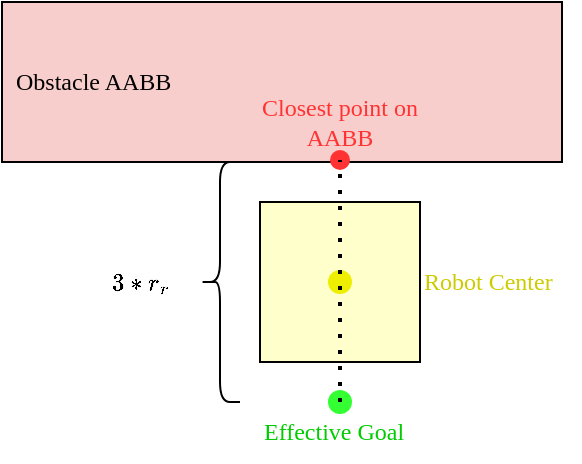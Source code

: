 <mxfile version="19.0.3" type="device"><diagram id="KoHmciPzFBtzk96pcr7A" name="Page-1"><mxGraphModel dx="813" dy="502" grid="1" gridSize="10" guides="1" tooltips="1" connect="1" arrows="1" fold="1" page="1" pageScale="1" pageWidth="850" pageHeight="1100" math="1" shadow="0"><root><mxCell id="0"/><mxCell id="1" parent="0"/><mxCell id="t6tMxYtpQyOR72VxPJDY-1" value="&lt;font data-font-src=&quot;http://mirrors.ctan.org/fonts/cm-unicode/fonts/otf/cmunbxo.otf&quot; face=&quot;Comptuer Modern&quot;&gt;Obstacle AABB&lt;/font&gt;" style="rounded=0;whiteSpace=wrap;html=1;fillColor=#f8cecc;strokeColor=#000000;align=left;spacingLeft=5;" vertex="1" parent="1"><mxGeometry x="280" y="160" width="280" height="80" as="geometry"/></mxCell><mxCell id="t6tMxYtpQyOR72VxPJDY-17" value="" style="group" vertex="1" connectable="0" parent="1"><mxGeometry x="429" y="340" width="110" height="40" as="geometry"/></mxCell><mxCell id="t6tMxYtpQyOR72VxPJDY-10" value="" style="shape=waypoint;sketch=0;fillStyle=solid;size=6;pointerEvents=1;points=[];fillColor=#CCCC00;resizable=0;rotatable=0;perimeter=centerPerimeter;snapToPoint=1;fontFamily=Comptuer Modern;fontSource=http%3A%2F%2Fmirrors.ctan.org%2Ffonts%2Fcm-unicode%2Ffonts%2Fotf%2Fcmunbxo.otf;strokeColor=#33FF33;strokeWidth=4;" vertex="1" parent="t6tMxYtpQyOR72VxPJDY-17"><mxGeometry width="40" height="40" as="geometry"/></mxCell><mxCell id="t6tMxYtpQyOR72VxPJDY-14" value="&lt;font color=&quot;#00cc00&quot;&gt;Effective Goal&lt;/font&gt;" style="text;html=1;strokeColor=none;fillColor=none;align=left;verticalAlign=middle;whiteSpace=wrap;rounded=0;fontFamily=Comptuer Modern;fontSource=http%3A%2F%2Fmirrors.ctan.org%2Ffonts%2Fcm-unicode%2Ffonts%2Fotf%2Fcmunbxo.otf;" vertex="1" parent="t6tMxYtpQyOR72VxPJDY-17"><mxGeometry x="-20" y="20" width="80" height="30" as="geometry"/></mxCell><mxCell id="t6tMxYtpQyOR72VxPJDY-18" value="" style="group" vertex="1" connectable="0" parent="1"><mxGeometry x="409" y="205" width="80" height="54" as="geometry"/></mxCell><mxCell id="t6tMxYtpQyOR72VxPJDY-6" value="&lt;font color=&quot;#ff3333&quot;&gt;Closest point on AABB&lt;/font&gt;" style="text;html=1;strokeColor=none;fillColor=none;align=center;verticalAlign=middle;whiteSpace=wrap;rounded=0;fontFamily=Comptuer Modern;fontSource=http%3A%2F%2Fmirrors.ctan.org%2Ffonts%2Fcm-unicode%2Ffonts%2Fotf%2Fcmunbxo.otf;" vertex="1" parent="t6tMxYtpQyOR72VxPJDY-18"><mxGeometry width="80" height="30" as="geometry"/></mxCell><mxCell id="t6tMxYtpQyOR72VxPJDY-5" value="" style="shape=waypoint;sketch=0;fillStyle=solid;size=6;pointerEvents=1;points=[];fillColor=none;resizable=0;rotatable=0;perimeter=centerPerimeter;snapToPoint=1;fontFamily=Comptuer Modern;fontSource=http%3A%2F%2Fmirrors.ctan.org%2Ffonts%2Fcm-unicode%2Ffonts%2Fotf%2Fcmunbxo.otf;strokeColor=#FF3333;strokeWidth=3;" vertex="1" parent="t6tMxYtpQyOR72VxPJDY-18"><mxGeometry x="20" y="14" width="40" height="40" as="geometry"/></mxCell><mxCell id="t6tMxYtpQyOR72VxPJDY-20" value="" style="group" vertex="1" connectable="0" parent="1"><mxGeometry x="409" y="260" width="160" height="80" as="geometry"/></mxCell><mxCell id="t6tMxYtpQyOR72VxPJDY-13" value="&lt;font color=&quot;#cccc00&quot;&gt;Robot Center&lt;/font&gt;" style="text;html=1;strokeColor=none;fillColor=none;align=left;verticalAlign=middle;whiteSpace=wrap;rounded=0;fontFamily=Comptuer Modern;fontSource=http%3A%2F%2Fmirrors.ctan.org%2Ffonts%2Fcm-unicode%2Ffonts%2Fotf%2Fcmunbxo.otf;" vertex="1" parent="t6tMxYtpQyOR72VxPJDY-20"><mxGeometry x="80" y="25" width="80" height="30" as="geometry"/></mxCell><mxCell id="t6tMxYtpQyOR72VxPJDY-19" value="" style="group" vertex="1" connectable="0" parent="t6tMxYtpQyOR72VxPJDY-20"><mxGeometry width="80" height="80" as="geometry"/></mxCell><mxCell id="t6tMxYtpQyOR72VxPJDY-3" value="" style="whiteSpace=wrap;html=1;aspect=fixed;fontFamily=Comptuer Modern;fontSource=http%3A%2F%2Fmirrors.ctan.org%2Ffonts%2Fcm-unicode%2Ffonts%2Fotf%2Fcmunbxo.otf;verticalAlign=bottom;fillColor=#FFFFCC;" vertex="1" parent="t6tMxYtpQyOR72VxPJDY-19"><mxGeometry width="80" height="80" as="geometry"/></mxCell><mxCell id="t6tMxYtpQyOR72VxPJDY-4" value="" style="shape=waypoint;sketch=0;fillStyle=solid;size=6;pointerEvents=1;points=[];fillColor=#CCCC00;resizable=0;rotatable=0;perimeter=centerPerimeter;snapToPoint=1;fontFamily=Comptuer Modern;fontSource=http%3A%2F%2Fmirrors.ctan.org%2Ffonts%2Fcm-unicode%2Ffonts%2Fotf%2Fcmunbxo.otf;strokeColor=#EEEE00;strokeWidth=4;" vertex="1" parent="t6tMxYtpQyOR72VxPJDY-19"><mxGeometry x="20" y="20" width="40" height="40" as="geometry"/></mxCell><mxCell id="t6tMxYtpQyOR72VxPJDY-24" value="" style="group" vertex="1" connectable="0" parent="1"><mxGeometry x="319" y="240" width="80" height="120" as="geometry"/></mxCell><mxCell id="t6tMxYtpQyOR72VxPJDY-16" value="" style="shape=curlyBracket;whiteSpace=wrap;html=1;rounded=1;fontFamily=Comptuer Modern;fontSource=http%3A%2F%2Fmirrors.ctan.org%2Ffonts%2Fcm-unicode%2Ffonts%2Fotf%2Fcmunbxo.otf;fontColor=#00CC00;strokeColor=#000000;strokeWidth=1;fillColor=#CCCC00;" vertex="1" parent="t6tMxYtpQyOR72VxPJDY-24"><mxGeometry x="60" width="20" height="120" as="geometry"/></mxCell><mxCell id="t6tMxYtpQyOR72VxPJDY-22" value="&lt;font color=&quot;#000000&quot;&gt;\(3*r_r\)&lt;/font&gt;" style="text;html=1;strokeColor=none;fillColor=none;align=center;verticalAlign=middle;whiteSpace=wrap;rounded=0;fontFamily=Comptuer Modern;fontSource=http%3A%2F%2Fmirrors.ctan.org%2Ffonts%2Fcm-unicode%2Ffonts%2Fotf%2Fcmunbxo.otf;fontColor=#00CC00;" vertex="1" parent="t6tMxYtpQyOR72VxPJDY-24"><mxGeometry y="45" width="60" height="30" as="geometry"/></mxCell><mxCell id="t6tMxYtpQyOR72VxPJDY-8" value="" style="endArrow=none;dashed=1;html=1;dashPattern=1 3;strokeWidth=2;rounded=0;fontFamily=Comptuer Modern;fontSource=http%3A%2F%2Fmirrors.ctan.org%2Ffonts%2Fcm-unicode%2Ffonts%2Fotf%2Fcmunbxo.otf;startArrow=none;" edge="1" parent="1" source="t6tMxYtpQyOR72VxPJDY-10" target="t6tMxYtpQyOR72VxPJDY-5"><mxGeometry width="50" height="50" relative="1" as="geometry"><mxPoint x="480" y="460" as="sourcePoint"/><mxPoint x="470" y="230" as="targetPoint"/></mxGeometry></mxCell></root></mxGraphModel></diagram></mxfile>